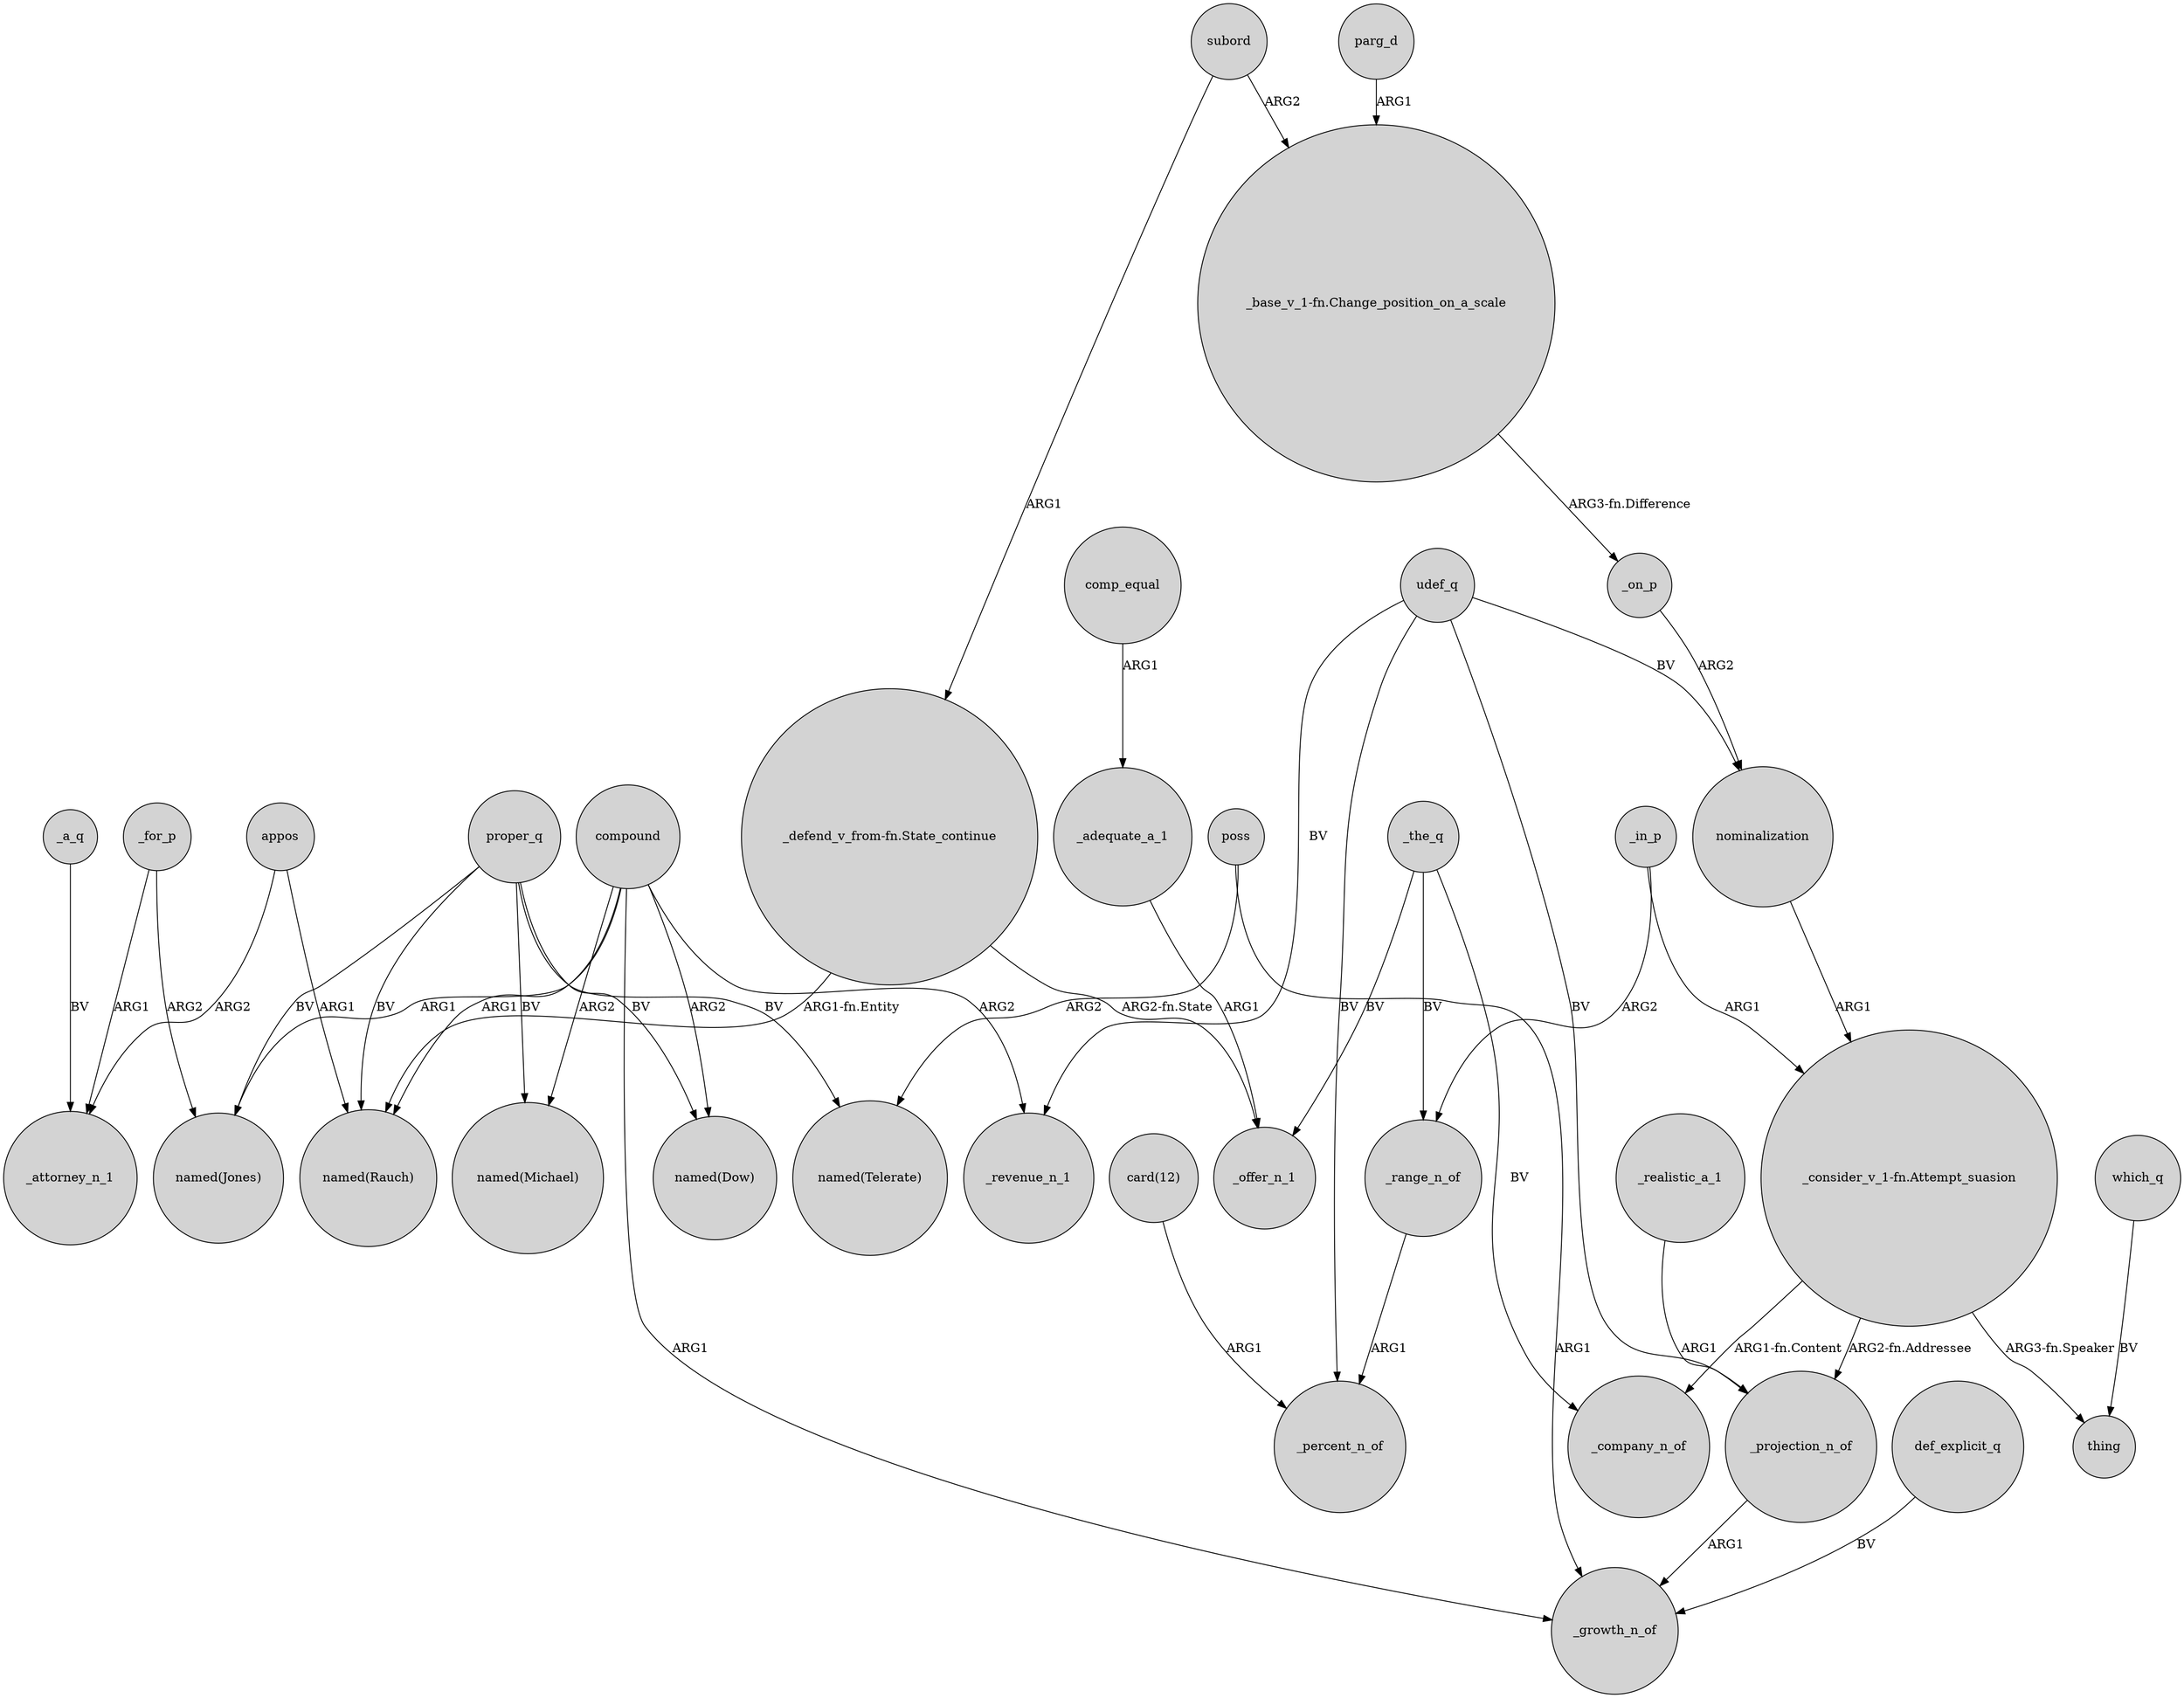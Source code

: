 digraph {
	node [shape=circle style=filled]
	compound -> "named(Michael)" [label=ARG2]
	appos -> _attorney_n_1 [label=ARG2]
	compound -> "named(Jones)" [label=ARG1]
	"_defend_v_from-fn.State_continue" -> _offer_n_1 [label="ARG2-fn.State"]
	_on_p -> nominalization [label=ARG2]
	parg_d -> "_base_v_1-fn.Change_position_on_a_scale" [label=ARG1]
	_the_q -> _range_n_of [label=BV]
	_a_q -> _attorney_n_1 [label=BV]
	compound -> _revenue_n_1 [label=ARG2]
	udef_q -> nominalization [label=BV]
	nominalization -> "_consider_v_1-fn.Attempt_suasion" [label=ARG1]
	which_q -> thing [label=BV]
	poss -> _growth_n_of [label=ARG1]
	compound -> "named(Rauch)" [label=ARG1]
	_range_n_of -> _percent_n_of [label=ARG1]
	_in_p -> _range_n_of [label=ARG2]
	_for_p -> _attorney_n_1 [label=ARG1]
	proper_q -> "named(Michael)" [label=BV]
	udef_q -> _revenue_n_1 [label=BV]
	subord -> "_defend_v_from-fn.State_continue" [label=ARG1]
	udef_q -> _percent_n_of [label=BV]
	_projection_n_of -> _growth_n_of [label=ARG1]
	"_defend_v_from-fn.State_continue" -> "named(Rauch)" [label="ARG1-fn.Entity"]
	"card(12)" -> _percent_n_of [label=ARG1]
	proper_q -> "named(Jones)" [label=BV]
	proper_q -> "named(Dow)" [label=BV]
	appos -> "named(Rauch)" [label=ARG1]
	udef_q -> _projection_n_of [label=BV]
	_the_q -> _offer_n_1 [label=BV]
	_in_p -> "_consider_v_1-fn.Attempt_suasion" [label=ARG1]
	def_explicit_q -> _growth_n_of [label=BV]
	_for_p -> "named(Jones)" [label=ARG2]
	compound -> "named(Dow)" [label=ARG2]
	"_consider_v_1-fn.Attempt_suasion" -> _company_n_of [label="ARG1-fn.Content"]
	proper_q -> "named(Rauch)" [label=BV]
	_adequate_a_1 -> _offer_n_1 [label=ARG1]
	proper_q -> "named(Telerate)" [label=BV]
	compound -> _growth_n_of [label=ARG1]
	comp_equal -> _adequate_a_1 [label=ARG1]
	_realistic_a_1 -> _projection_n_of [label=ARG1]
	subord -> "_base_v_1-fn.Change_position_on_a_scale" [label=ARG2]
	"_consider_v_1-fn.Attempt_suasion" -> thing [label="ARG3-fn.Speaker"]
	"_consider_v_1-fn.Attempt_suasion" -> _projection_n_of [label="ARG2-fn.Addressee"]
	poss -> "named(Telerate)" [label=ARG2]
	_the_q -> _company_n_of [label=BV]
	"_base_v_1-fn.Change_position_on_a_scale" -> _on_p [label="ARG3-fn.Difference"]
}
